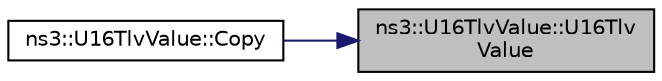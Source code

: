 digraph "ns3::U16TlvValue::U16TlvValue"
{
 // LATEX_PDF_SIZE
  edge [fontname="Helvetica",fontsize="10",labelfontname="Helvetica",labelfontsize="10"];
  node [fontname="Helvetica",fontsize="10",shape=record];
  rankdir="RL";
  Node1 [label="ns3::U16TlvValue::U16Tlv\lValue",height=0.2,width=0.4,color="black", fillcolor="grey75", style="filled", fontcolor="black",tooltip=" "];
  Node1 -> Node2 [dir="back",color="midnightblue",fontsize="10",style="solid",fontname="Helvetica"];
  Node2 [label="ns3::U16TlvValue::Copy",height=0.2,width=0.4,color="black", fillcolor="white", style="filled",URL="$classns3_1_1_u16_tlv_value.html#a22ba7dd7e0c78e6bddbdc8ecea47fc93",tooltip="Copy."];
}
